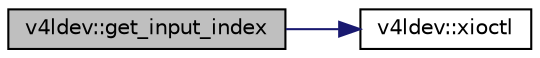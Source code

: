 digraph "v4ldev::get_input_index"
{
 // INTERACTIVE_SVG=YES
  edge [fontname="Helvetica",fontsize="10",labelfontname="Helvetica",labelfontsize="10"];
  node [fontname="Helvetica",fontsize="10",shape=record];
  rankdir="LR";
  Node35 [label="v4ldev::get_input_index",height=0.2,width=0.4,color="black", fillcolor="grey75", style="filled", fontcolor="black"];
  Node35 -> Node36 [color="midnightblue",fontsize="10",style="solid",fontname="Helvetica"];
  Node36 [label="v4ldev::xioctl",height=0.2,width=0.4,color="black", fillcolor="white", style="filled",URL="$classv4ldev.html#ab93cb1ab18254ca362310b006bd2552d"];
}
